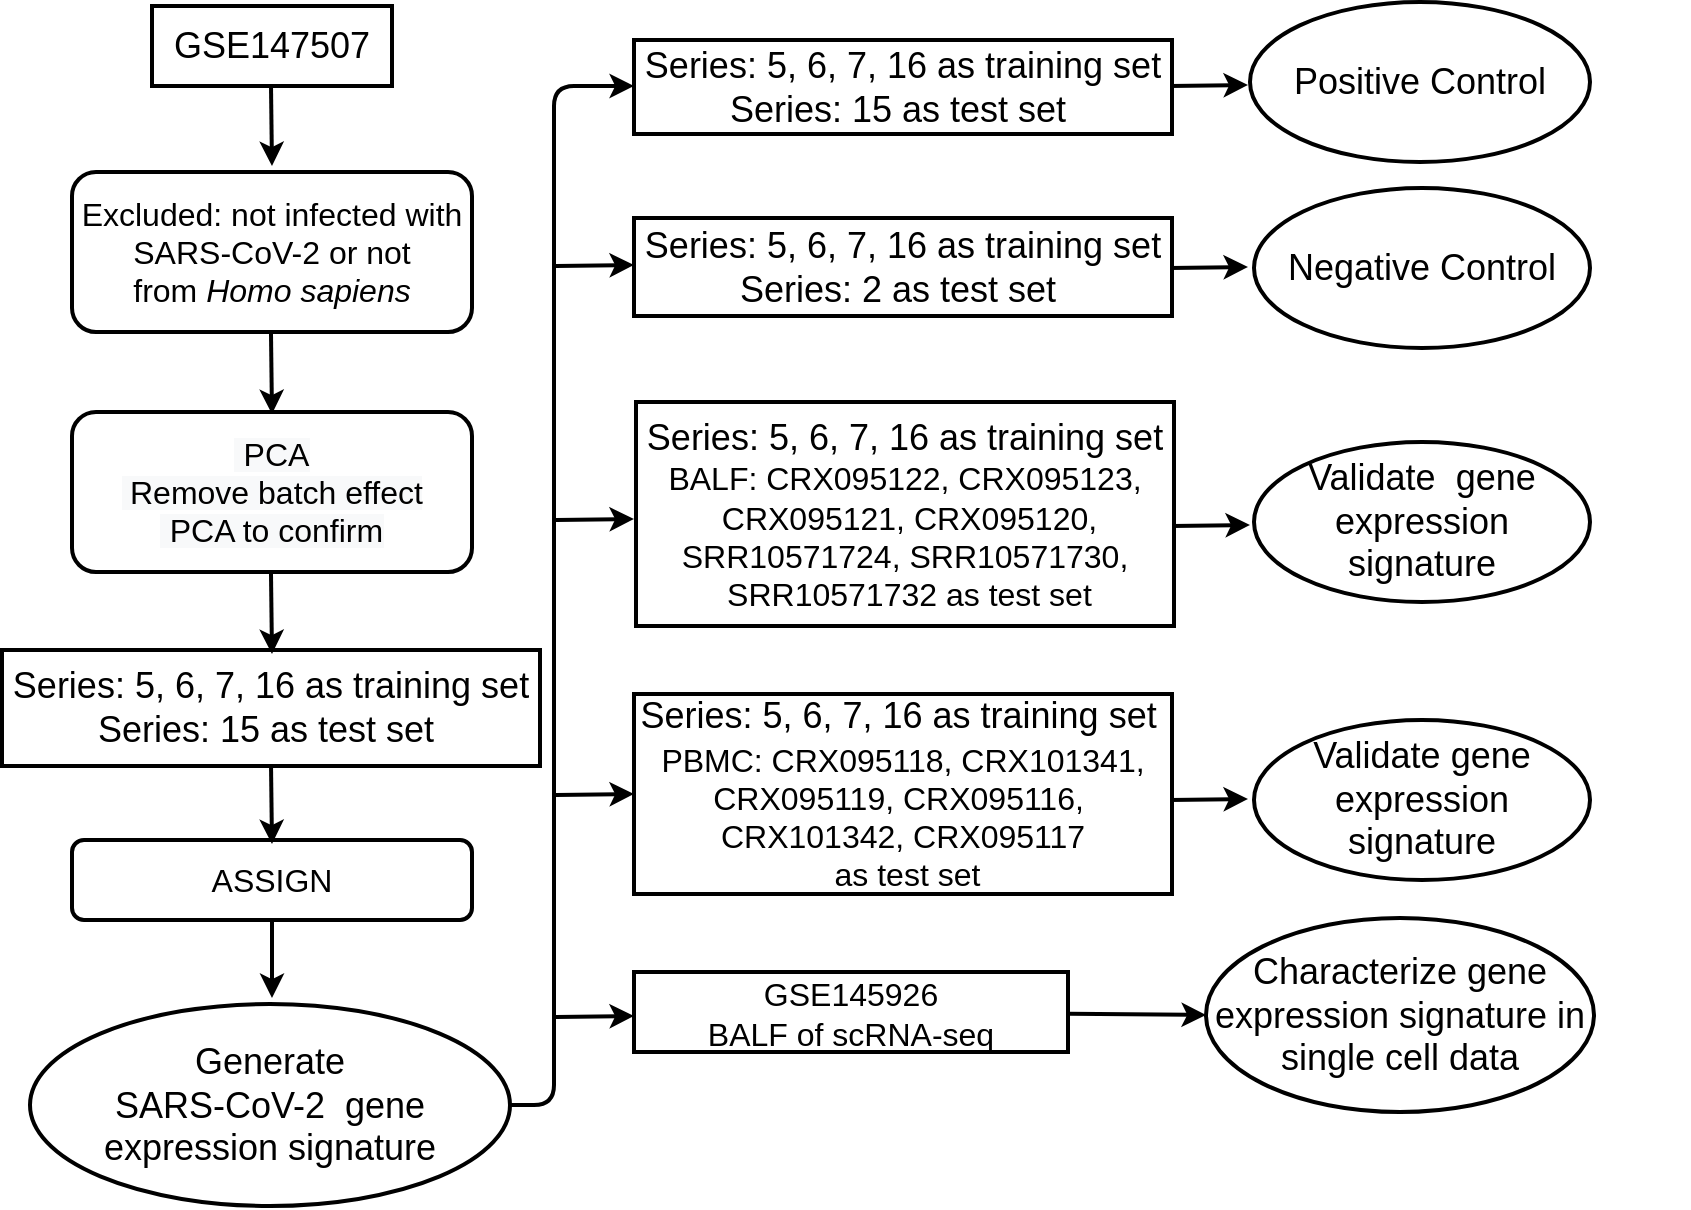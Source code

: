 <mxfile version="13.7.3" type="github"><diagram id="fE9UC9aS1WgsLLeuC_xr" name="Page-1"><mxGraphModel dx="966" dy="606" grid="0" gridSize="10" guides="1" tooltips="1" connect="1" arrows="1" fold="1" page="1" pageScale="1" pageWidth="850" pageHeight="1100" math="0" shadow="0"><root><mxCell id="0"/><mxCell id="1" parent="0"/><mxCell id="UYIa2MR1_ZKYj6fxmhd7-1" value="&lt;span style=&quot;font-size: 12pt&quot;&gt;&lt;font face=&quot;Arial&quot;&gt;Excluded: not infected with SARS-CoV-2 or not from&amp;nbsp;&lt;i&gt;Homo sapiens&lt;/i&gt;&lt;/font&gt;&lt;/span&gt;&lt;span style=&quot;font-size: medium&quot;&gt;&lt;/span&gt;" style="rounded=1;whiteSpace=wrap;html=1;strokeWidth=2;" parent="1" vertex="1"><mxGeometry x="78" y="255" width="200" height="80" as="geometry"/></mxCell><mxCell id="UYIa2MR1_ZKYj6fxmhd7-2" value="" style="endArrow=classic;html=1;strokeWidth=2;" parent="1" edge="1"><mxGeometry width="50" height="50" relative="1" as="geometry"><mxPoint x="177.5" y="212" as="sourcePoint"/><mxPoint x="178" y="252" as="targetPoint"/></mxGeometry></mxCell><mxCell id="UYIa2MR1_ZKYj6fxmhd7-3" value="&lt;font face=&quot;Arial&quot; style=&quot;font-size: 18px&quot;&gt;GSE147507&lt;/font&gt;" style="rounded=0;whiteSpace=wrap;html=1;strokeWidth=2;" parent="1" vertex="1"><mxGeometry x="118" y="172" width="120" height="40" as="geometry"/></mxCell><mxCell id="UYIa2MR1_ZKYj6fxmhd7-4" value="&lt;span style=&quot;color: rgb(0 , 0 , 0) ; font-family: &amp;#34;arial&amp;#34; ; font-size: 16px ; font-style: normal ; font-weight: normal ; letter-spacing: normal ; text-align: center ; text-indent: 0px ; text-transform: none ; word-spacing: 0px ; background-color: rgb(248 , 249 , 250) ; text-decoration: none ; display: inline ; float: none&quot;&gt;&amp;nbsp;PCA&lt;br&gt;&amp;nbsp;Remove batch effect&lt;br&gt;&amp;nbsp;PCA to confirm&lt;/span&gt;" style="rounded=1;whiteSpace=wrap;html=1;strokeWidth=2;" parent="1" vertex="1"><mxGeometry x="78" y="375" width="200" height="80" as="geometry"/></mxCell><mxCell id="UYIa2MR1_ZKYj6fxmhd7-5" value="&lt;font face=&quot;Arial&quot; size=&quot;4&quot;&gt;Series: 5, 6, 7, 16 as training set&lt;br&gt;Series: 15 as test set&amp;nbsp;&lt;/font&gt;" style="rounded=0;whiteSpace=wrap;html=1;strokeWidth=2;" parent="1" vertex="1"><mxGeometry x="43" y="494" width="269" height="58" as="geometry"/></mxCell><mxCell id="UYIa2MR1_ZKYj6fxmhd7-6" value="&lt;font face=&quot;arial&quot; size=&quot;3&quot;&gt;ASSIGN&lt;/font&gt;" style="rounded=1;whiteSpace=wrap;html=1;strokeWidth=2;" parent="1" vertex="1"><mxGeometry x="78" y="589" width="200" height="40" as="geometry"/></mxCell><mxCell id="UYIa2MR1_ZKYj6fxmhd7-7" value="&lt;font face=&quot;Arial&quot; style=&quot;font-size: 18px&quot;&gt;Generate&lt;br&gt;SARS-CoV-2 &amp;nbsp;gene expression signature&lt;/font&gt;" style="ellipse;whiteSpace=wrap;html=1;strokeWidth=2;" parent="1" vertex="1"><mxGeometry x="57" y="671" width="240" height="101" as="geometry"/></mxCell><mxCell id="UYIa2MR1_ZKYj6fxmhd7-8" value="" style="endArrow=classic;html=1;strokeWidth=2;" parent="1" edge="1"><mxGeometry width="50" height="50" relative="1" as="geometry"><mxPoint x="177.5" y="336" as="sourcePoint"/><mxPoint x="178" y="376" as="targetPoint"/></mxGeometry></mxCell><mxCell id="UYIa2MR1_ZKYj6fxmhd7-9" value="" style="endArrow=classic;html=1;strokeWidth=2;" parent="1" edge="1"><mxGeometry width="50" height="50" relative="1" as="geometry"><mxPoint x="177.5" y="456" as="sourcePoint"/><mxPoint x="178" y="496" as="targetPoint"/></mxGeometry></mxCell><mxCell id="UYIa2MR1_ZKYj6fxmhd7-10" value="" style="edgeStyle=orthogonalEdgeStyle;rounded=0;orthogonalLoop=1;jettySize=auto;html=1;strokeWidth=2;" parent="1" edge="1"><mxGeometry relative="1" as="geometry"><mxPoint x="178" y="630" as="sourcePoint"/><mxPoint x="178" y="668" as="targetPoint"/></mxGeometry></mxCell><mxCell id="UYIa2MR1_ZKYj6fxmhd7-11" value="&lt;font face=&quot;Arial&quot; size=&quot;4&quot;&gt;Series: 5, 6, 7, 16 as training set&lt;br&gt;Series: 15 as test set&amp;nbsp;&lt;/font&gt;" style="rounded=0;whiteSpace=wrap;html=1;strokeWidth=2;" parent="1" vertex="1"><mxGeometry x="359" y="189" width="269" height="47" as="geometry"/></mxCell><mxCell id="UYIa2MR1_ZKYj6fxmhd7-12" value="&lt;font face=&quot;Arial&quot; size=&quot;4&quot;&gt;Series: 5, 6, 7, 16 as training set&lt;br&gt;Series: 2 as test set&amp;nbsp;&lt;/font&gt;" style="rounded=0;whiteSpace=wrap;html=1;strokeWidth=2;" parent="1" vertex="1"><mxGeometry x="359" y="278" width="269" height="49" as="geometry"/></mxCell><mxCell id="UYIa2MR1_ZKYj6fxmhd7-13" value="" style="endArrow=classic;html=1;strokeWidth=2;" parent="1" edge="1"><mxGeometry width="50" height="50" relative="1" as="geometry"><mxPoint x="627" y="212" as="sourcePoint"/><mxPoint x="666" y="211.5" as="targetPoint"/></mxGeometry></mxCell><mxCell id="UYIa2MR1_ZKYj6fxmhd7-14" value="" style="endArrow=classic;html=1;strokeWidth=2;" parent="1" edge="1"><mxGeometry width="50" height="50" relative="1" as="geometry"><mxPoint x="627" y="303" as="sourcePoint"/><mxPoint x="666" y="302.5" as="targetPoint"/></mxGeometry></mxCell><mxCell id="UYIa2MR1_ZKYj6fxmhd7-15" value="" style="endArrow=classic;html=1;strokeWidth=2;" parent="1" edge="1"><mxGeometry width="50" height="50" relative="1" as="geometry"><mxPoint x="320" y="302" as="sourcePoint"/><mxPoint x="359" y="301.5" as="targetPoint"/></mxGeometry></mxCell><mxCell id="UYIa2MR1_ZKYj6fxmhd7-16" value="&lt;font face=&quot;Arial&quot; size=&quot;4&quot;&gt;Negative&amp;nbsp;Control&lt;/font&gt;" style="ellipse;whiteSpace=wrap;html=1;strokeWidth=2;" parent="1" vertex="1"><mxGeometry x="669" y="263" width="168" height="80" as="geometry"/></mxCell><mxCell id="UYIa2MR1_ZKYj6fxmhd7-17" value="&lt;font face=&quot;Arial&quot; size=&quot;4&quot;&gt;Positive Control&lt;/font&gt;" style="ellipse;whiteSpace=wrap;html=1;strokeWidth=2;" parent="1" vertex="1"><mxGeometry x="667" y="170" width="170" height="80" as="geometry"/></mxCell><mxCell id="UYIa2MR1_ZKYj6fxmhd7-18" value="" style="endArrow=classic;html=1;strokeWidth=2;" parent="1" edge="1"><mxGeometry width="50" height="50" relative="1" as="geometry"><mxPoint x="177.5" y="551" as="sourcePoint"/><mxPoint x="178" y="591" as="targetPoint"/></mxGeometry></mxCell><mxCell id="UYIa2MR1_ZKYj6fxmhd7-19" value="" style="edgeStyle=elbowEdgeStyle;elbow=horizontal;endArrow=classic;html=1;strokeWidth=2;exitX=1;exitY=0.5;exitDx=0;exitDy=0;" parent="1" source="UYIa2MR1_ZKYj6fxmhd7-7" edge="1"><mxGeometry width="50" height="50" relative="1" as="geometry"><mxPoint x="280" y="734" as="sourcePoint"/><mxPoint x="359" y="212" as="targetPoint"/><Array as="points"><mxPoint x="319" y="393"/></Array></mxGeometry></mxCell><mxCell id="UYIa2MR1_ZKYj6fxmhd7-20" value="&lt;table border=&quot;0&quot; cellpadding=&quot;0&quot; cellspacing=&quot;0&quot; width=&quot;784&quot; style=&quot;border-collapse: collapse ; width: 588pt&quot;&gt;&lt;colgroup&gt;&lt;col width=&quot;784&quot; style=&quot;width: 588pt&quot;&gt;&lt;/colgroup&gt;&lt;tbody&gt;&lt;tr style=&quot;height: 16pt&quot;&gt;&lt;td height=&quot;21&quot; width=&quot;784&quot; style=&quot;padding-top: 1px ; padding-right: 1px ; padding-left: 1px ; font-size: 12pt ; font-family: &amp;#34;calibri&amp;#34; , sans-serif ; vertical-align: bottom ; border: none ; height: 16pt ; width: 588pt&quot;&gt;&lt;span style=&quot;font-family: &amp;#34;arial&amp;#34; ; font-size: large&quot;&gt;Series: 5, 6, 7, 16 as training set&lt;br&gt;&lt;/span&gt;BALF: CRX095122, CRX095123,&lt;br&gt;&amp;nbsp;CRX095121, CRX095120,&lt;br&gt;SRR10571724,&amp;nbsp;SRR10571730,&lt;br&gt;&amp;nbsp;SRR10571732 as test set&lt;/td&gt;&lt;/tr&gt;&lt;/tbody&gt;&lt;/table&gt;" style="rounded=0;whiteSpace=wrap;html=1;strokeWidth=2;" parent="1" vertex="1"><mxGeometry x="360" y="370" width="269" height="112" as="geometry"/></mxCell><mxCell id="UYIa2MR1_ZKYj6fxmhd7-21" value="" style="endArrow=classic;html=1;strokeWidth=2;" parent="1" edge="1"><mxGeometry width="50" height="50" relative="1" as="geometry"><mxPoint x="320" y="429" as="sourcePoint"/><mxPoint x="359" y="428.5" as="targetPoint"/></mxGeometry></mxCell><mxCell id="UYIa2MR1_ZKYj6fxmhd7-22" value="" style="endArrow=classic;html=1;strokeWidth=2;" parent="1" edge="1"><mxGeometry width="50" height="50" relative="1" as="geometry"><mxPoint x="628" y="432" as="sourcePoint"/><mxPoint x="667" y="431.5" as="targetPoint"/></mxGeometry></mxCell><mxCell id="UYIa2MR1_ZKYj6fxmhd7-23" value="&lt;table border=&quot;0&quot; cellpadding=&quot;0&quot; cellspacing=&quot;0&quot; width=&quot;784&quot; style=&quot;border-collapse: collapse ; width: 588pt&quot;&gt;&lt;colgroup&gt;&lt;col width=&quot;784&quot; style=&quot;width: 588pt&quot;&gt;&lt;/colgroup&gt;&lt;tbody&gt;&lt;tr style=&quot;height: 16pt&quot;&gt;&lt;td height=&quot;21&quot; width=&quot;784&quot; style=&quot;padding-top: 1px ; padding-right: 1px ; padding-left: 1px ; font-size: 12pt ; font-family: &amp;#34;calibri&amp;#34; , sans-serif ; vertical-align: bottom ; border: none ; height: 16pt ; width: 588pt&quot;&gt;&lt;span style=&quot;font-family: &amp;#34;arial&amp;#34; ; font-size: large&quot;&gt;Series: 5, 6, 7, 16 as training set&lt;/span&gt;&amp;nbsp;&lt;table border=&quot;0&quot; cellpadding=&quot;0&quot; cellspacing=&quot;0&quot; width=&quot;784&quot; style=&quot;border-collapse: collapse ; width: 588pt&quot;&gt;&lt;colgroup&gt;&lt;col width=&quot;784&quot; style=&quot;width: 588pt&quot;&gt;&lt;/colgroup&gt;&lt;tbody&gt;&lt;tr style=&quot;height: 16pt&quot;&gt;&lt;td height=&quot;21&quot; width=&quot;784&quot; style=&quot;padding-top: 1px ; padding-right: 1px ; padding-left: 1px ; font-size: 12pt ; font-family: &amp;#34;calibri&amp;#34; , sans-serif ; vertical-align: bottom ; border: none ; height: 16pt ; width: 588pt&quot;&gt;PBMC: CRX095118, CRX101341,&lt;br&gt;&amp;nbsp;CRX095119,&amp;nbsp;CRX095116,&amp;nbsp;&amp;nbsp;&lt;br&gt;CRX101342, CRX095117&lt;/td&gt;&lt;/tr&gt;&lt;/tbody&gt;&lt;/table&gt;&amp;nbsp;as test set&lt;/td&gt;&lt;/tr&gt;&lt;/tbody&gt;&lt;/table&gt;" style="rounded=0;whiteSpace=wrap;html=1;strokeWidth=2;" parent="1" vertex="1"><mxGeometry x="359" y="516" width="269" height="100" as="geometry"/></mxCell><mxCell id="UYIa2MR1_ZKYj6fxmhd7-24" value="" style="endArrow=classic;html=1;strokeWidth=2;" parent="1" edge="1"><mxGeometry width="50" height="50" relative="1" as="geometry"><mxPoint x="320" y="566.5" as="sourcePoint"/><mxPoint x="359" y="566" as="targetPoint"/></mxGeometry></mxCell><mxCell id="UYIa2MR1_ZKYj6fxmhd7-25" value="&lt;font face=&quot;Arial&quot; size=&quot;4&quot;&gt;Validate gene expression signature&lt;/font&gt;" style="ellipse;whiteSpace=wrap;html=1;strokeWidth=2;" parent="1" vertex="1"><mxGeometry x="669" y="529" width="168" height="80" as="geometry"/></mxCell><mxCell id="UYIa2MR1_ZKYj6fxmhd7-26" value="&lt;font face=&quot;Arial&quot; size=&quot;4&quot;&gt;Validate &amp;nbsp;gene expression signature&lt;/font&gt;" style="ellipse;whiteSpace=wrap;html=1;strokeWidth=2;" parent="1" vertex="1"><mxGeometry x="669" y="390" width="168" height="80" as="geometry"/></mxCell><mxCell id="UYIa2MR1_ZKYj6fxmhd7-27" value="" style="endArrow=classic;html=1;strokeWidth=2;" parent="1" edge="1"><mxGeometry width="50" height="50" relative="1" as="geometry"><mxPoint x="627" y="569" as="sourcePoint"/><mxPoint x="666" y="568.5" as="targetPoint"/></mxGeometry></mxCell><mxCell id="UYIa2MR1_ZKYj6fxmhd7-28" value="" style="endArrow=classic;html=1;strokeWidth=2;" parent="1" edge="1"><mxGeometry width="50" height="50" relative="1" as="geometry"><mxPoint x="320" y="677.5" as="sourcePoint"/><mxPoint x="359" y="677" as="targetPoint"/></mxGeometry></mxCell><mxCell id="UYIa2MR1_ZKYj6fxmhd7-29" value="&lt;table border=&quot;0&quot; cellpadding=&quot;0&quot; cellspacing=&quot;0&quot; width=&quot;784&quot; style=&quot;border-collapse: collapse ; width: 588pt&quot;&gt;&lt;colgroup&gt;&lt;col width=&quot;784&quot; style=&quot;width: 588pt&quot;&gt;&lt;/colgroup&gt;&lt;tbody&gt;&lt;tr style=&quot;height: 16pt&quot;&gt;&lt;td height=&quot;21&quot; width=&quot;784&quot; style=&quot;padding-top: 1px ; padding-right: 1px ; padding-left: 1px ; font-size: 12pt ; font-family: &amp;#34;calibri&amp;#34; , sans-serif ; vertical-align: bottom ; border: none ; height: 16pt ; width: 588pt&quot;&gt;&amp;nbsp;&lt;table border=&quot;0&quot; cellpadding=&quot;0&quot; cellspacing=&quot;0&quot; width=&quot;784&quot; style=&quot;border-collapse: collapse ; width: 588pt&quot;&gt;&lt;colgroup&gt;&lt;col width=&quot;784&quot; style=&quot;width: 588pt&quot;&gt;&lt;/colgroup&gt;&lt;tbody&gt;&lt;tr style=&quot;height: 16pt&quot;&gt;&lt;td height=&quot;21&quot; width=&quot;784&quot; style=&quot;padding-top: 1px ; padding-right: 1px ; padding-left: 1px ; font-size: 12pt ; font-family: &amp;#34;calibri&amp;#34; , sans-serif ; vertical-align: bottom ; border: none ; height: 16pt ; width: 588pt&quot;&gt;GSE145926&lt;br&gt;BALF of scRNA-seq&lt;/td&gt;&lt;/tr&gt;&lt;/tbody&gt;&lt;/table&gt;&lt;br&gt;&lt;/td&gt;&lt;/tr&gt;&lt;/tbody&gt;&lt;/table&gt;" style="rounded=0;whiteSpace=wrap;html=1;strokeWidth=2;" parent="1" vertex="1"><mxGeometry x="359" y="655" width="217" height="40" as="geometry"/></mxCell><mxCell id="UYIa2MR1_ZKYj6fxmhd7-30" value="" style="endArrow=classic;html=1;strokeWidth=2;entryX=0;entryY=0.5;entryDx=0;entryDy=0;" parent="1" source="UYIa2MR1_ZKYj6fxmhd7-29" target="UYIa2MR1_ZKYj6fxmhd7-31" edge="1"><mxGeometry width="50" height="50" relative="1" as="geometry"><mxPoint x="630" y="675.5" as="sourcePoint"/><mxPoint x="637" y="675" as="targetPoint"/></mxGeometry></mxCell><mxCell id="UYIa2MR1_ZKYj6fxmhd7-31" value="&lt;font face=&quot;Arial&quot; size=&quot;4&quot;&gt;Characterize gene expression signature in single cell data&lt;/font&gt;" style="ellipse;whiteSpace=wrap;html=1;strokeWidth=2;" parent="1" vertex="1"><mxGeometry x="645" y="628" width="194" height="97" as="geometry"/></mxCell></root></mxGraphModel></diagram></mxfile>